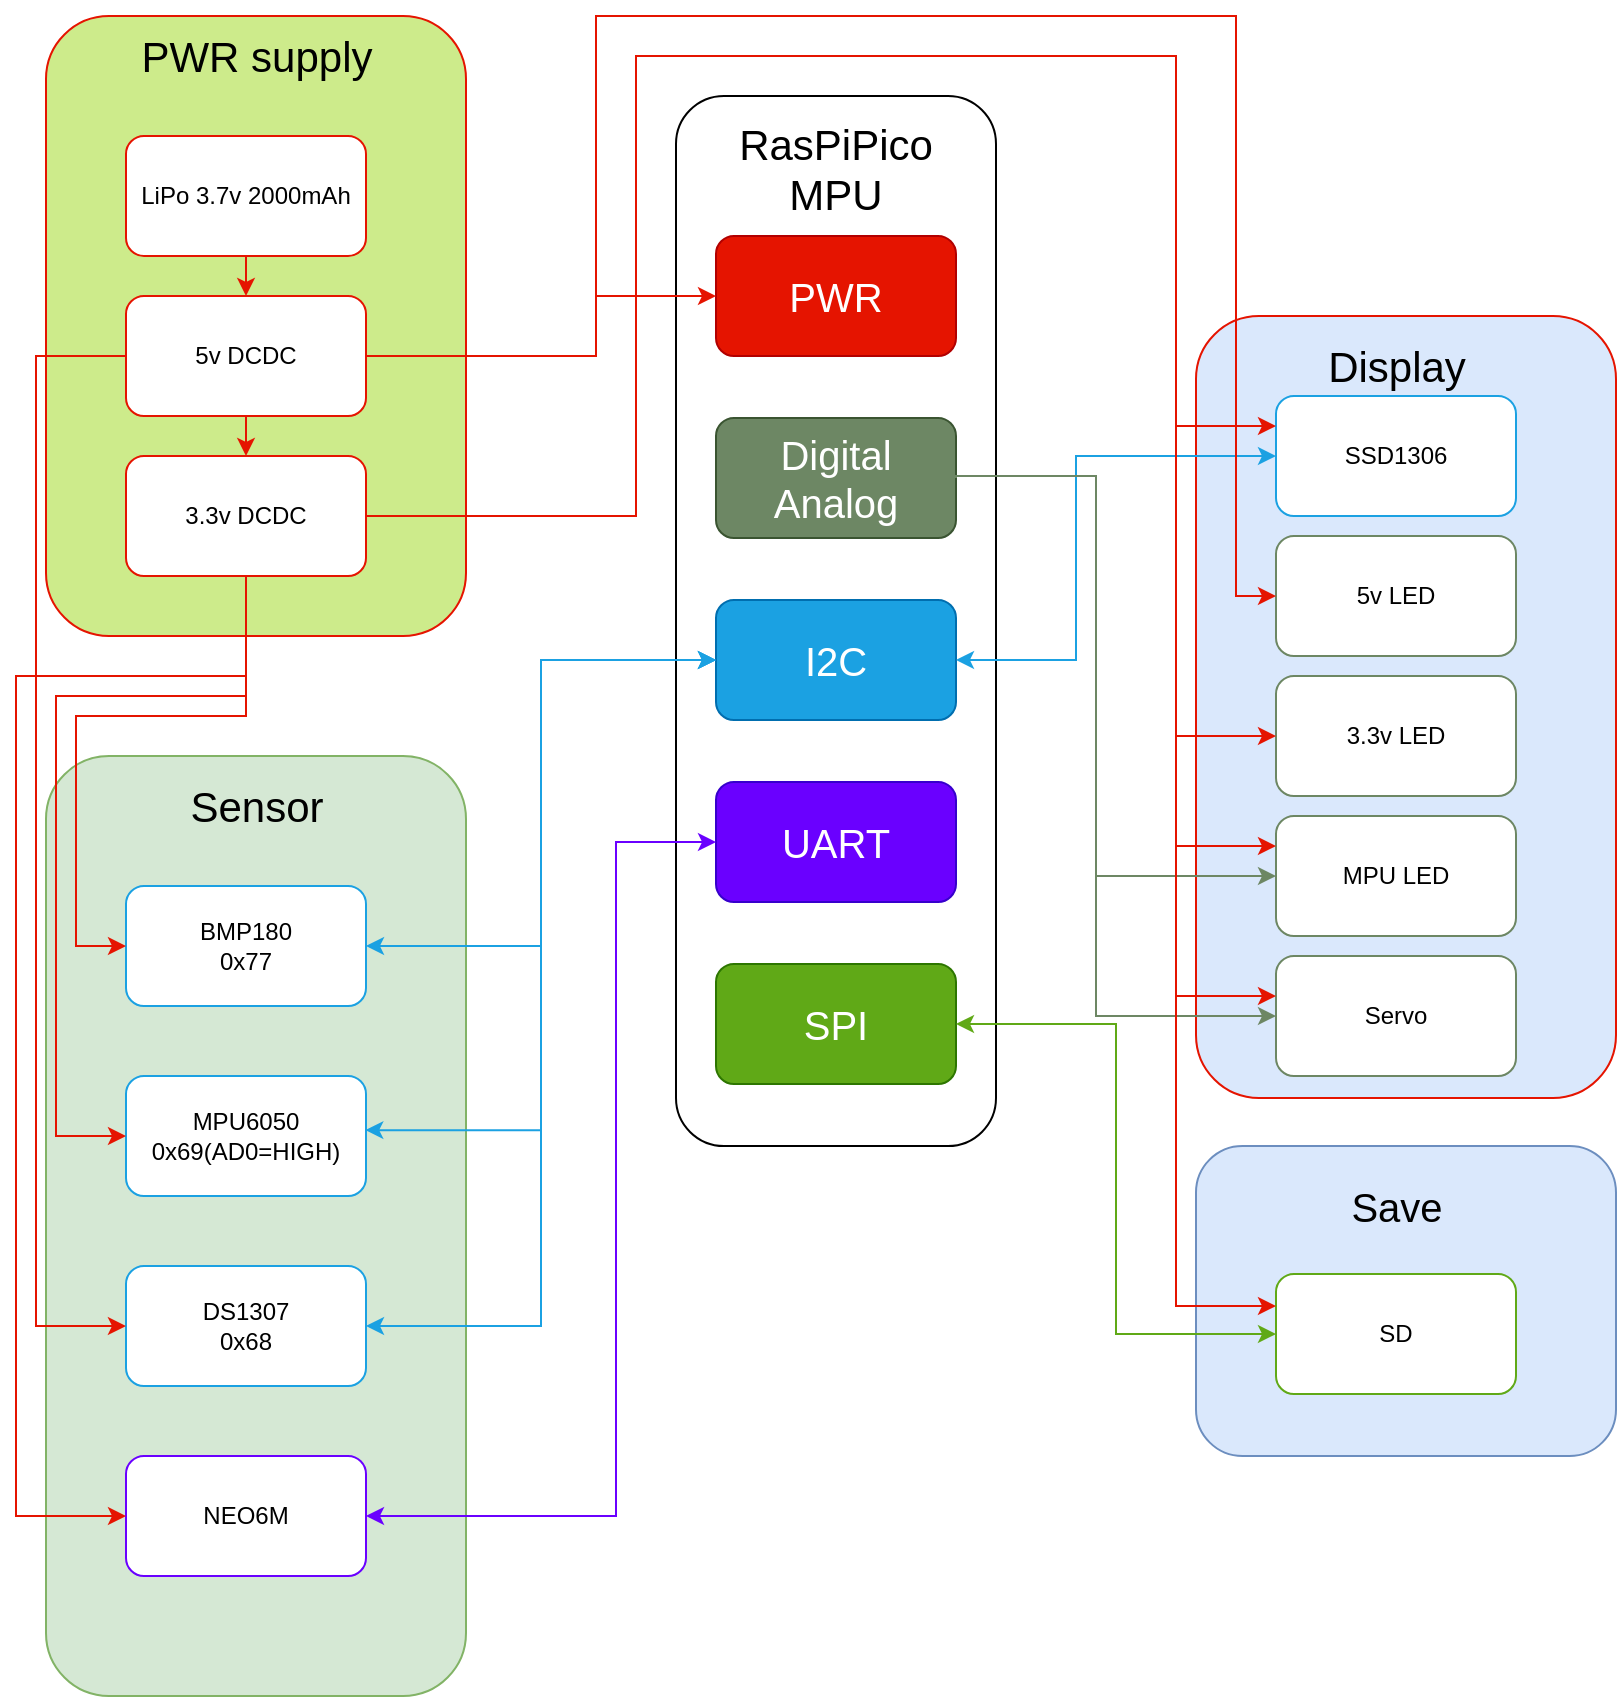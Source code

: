 <mxfile version="23.1.5" type="device">
  <diagram name="ページ1" id="B6GoNxiE4jd5mZQAr_sY">
    <mxGraphModel dx="1247" dy="248" grid="1" gridSize="10" guides="1" tooltips="1" connect="1" arrows="1" fold="1" page="1" pageScale="1" pageWidth="827" pageHeight="1169" math="0" shadow="0">
      <root>
        <mxCell id="0" />
        <mxCell id="1" parent="0" />
        <mxCell id="pZNiaZCketRprYXRvnDt-11" value="" style="rounded=1;whiteSpace=wrap;html=1;fillColor=#dae8fc;strokeColor=#6c8ebf;" vertex="1" parent="1">
          <mxGeometry x="590" y="585" width="210" height="155" as="geometry" />
        </mxCell>
        <mxCell id="pZNiaZCketRprYXRvnDt-8" value="" style="rounded=1;whiteSpace=wrap;html=1;fillColor=#dae8fc;strokeColor=#e51400;" vertex="1" parent="1">
          <mxGeometry x="590" y="170" width="210" height="391" as="geometry" />
        </mxCell>
        <mxCell id="pZNiaZCketRprYXRvnDt-7" value="" style="rounded=1;whiteSpace=wrap;html=1;fillColor=#d5e8d4;strokeColor=#82b366;movable=1;resizable=1;rotatable=1;deletable=1;editable=1;locked=0;connectable=1;" vertex="1" parent="1">
          <mxGeometry x="15" y="390" width="210" height="470" as="geometry" />
        </mxCell>
        <mxCell id="pZNiaZCketRprYXRvnDt-1" value="&lt;font style=&quot;font-size: 21px;&quot;&gt;RasPiPico&lt;br&gt;MPU&lt;br&gt;&lt;br&gt;&lt;br&gt;&lt;br&gt;&lt;br&gt;&lt;br&gt;&lt;br&gt;&lt;br&gt;&lt;br&gt;&lt;br&gt;&lt;br&gt;&lt;br&gt;&lt;br&gt;&lt;br&gt;&lt;br&gt;&lt;br&gt;&lt;br&gt;&lt;br&gt;&lt;br&gt;&lt;/font&gt;" style="rounded=1;whiteSpace=wrap;html=1;" vertex="1" parent="1">
          <mxGeometry x="330" y="60" width="160" height="525" as="geometry" />
        </mxCell>
        <mxCell id="pZNiaZCketRprYXRvnDt-2" value="BMP180&lt;br&gt;0x77" style="rounded=1;whiteSpace=wrap;html=1;strokeColor=#1ba1e2;" vertex="1" parent="1">
          <mxGeometry x="55" y="455" width="120" height="60" as="geometry" />
        </mxCell>
        <mxCell id="pZNiaZCketRprYXRvnDt-3" value="MPU6050&lt;br&gt;0x69(AD0=HIGH)" style="rounded=1;whiteSpace=wrap;html=1;strokeColor=#1ba1e2;" vertex="1" parent="1">
          <mxGeometry x="55" y="550" width="120" height="60" as="geometry" />
        </mxCell>
        <mxCell id="pZNiaZCketRprYXRvnDt-4" value="SSD1306" style="rounded=1;whiteSpace=wrap;html=1;strokeColor=#1ba1e2;" vertex="1" parent="1">
          <mxGeometry x="630" y="210" width="120" height="60" as="geometry" />
        </mxCell>
        <mxCell id="pZNiaZCketRprYXRvnDt-5" value="SD" style="rounded=1;whiteSpace=wrap;html=1;strokeColor=#60a917;" vertex="1" parent="1">
          <mxGeometry x="630" y="649" width="120" height="60" as="geometry" />
        </mxCell>
        <mxCell id="pZNiaZCketRprYXRvnDt-6" value="DS1307&lt;br&gt;0x68" style="rounded=1;whiteSpace=wrap;html=1;strokeColor=#1ba1e2;" vertex="1" parent="1">
          <mxGeometry x="55" y="645" width="120" height="60" as="geometry" />
        </mxCell>
        <mxCell id="pZNiaZCketRprYXRvnDt-9" value="Sensor" style="text;html=1;align=center;verticalAlign=middle;resizable=0;points=[];autosize=1;strokeColor=none;fillColor=none;fontSize=21;" vertex="1" parent="1">
          <mxGeometry x="75" y="395" width="90" height="40" as="geometry" />
        </mxCell>
        <mxCell id="pZNiaZCketRprYXRvnDt-10" value="Display" style="text;html=1;align=center;verticalAlign=middle;resizable=0;points=[];autosize=1;strokeColor=none;fillColor=none;fontSize=21;" vertex="1" parent="1">
          <mxGeometry x="645" y="175" width="90" height="40" as="geometry" />
        </mxCell>
        <mxCell id="pZNiaZCketRprYXRvnDt-12" value="Save" style="text;html=1;align=center;verticalAlign=middle;resizable=0;points=[];autosize=1;strokeColor=none;fillColor=none;fontSize=20;" vertex="1" parent="1">
          <mxGeometry x="655" y="595" width="70" height="40" as="geometry" />
        </mxCell>
        <mxCell id="pZNiaZCketRprYXRvnDt-13" value="5v LED" style="rounded=1;whiteSpace=wrap;html=1;strokeColor=#6d8764;" vertex="1" parent="1">
          <mxGeometry x="630" y="280" width="120" height="60" as="geometry" />
        </mxCell>
        <mxCell id="pZNiaZCketRprYXRvnDt-14" value="Servo" style="rounded=1;whiteSpace=wrap;html=1;strokeColor=#6d8764;" vertex="1" parent="1">
          <mxGeometry x="630" y="490" width="120" height="60" as="geometry" />
        </mxCell>
        <mxCell id="pZNiaZCketRprYXRvnDt-15" value="" style="rounded=1;whiteSpace=wrap;html=1;fillColor=#cdeb8b;strokeColor=#e51400;movable=1;resizable=1;rotatable=1;deletable=1;editable=1;locked=0;connectable=1;" vertex="1" parent="1">
          <mxGeometry x="15" y="20" width="210" height="310" as="geometry" />
        </mxCell>
        <mxCell id="pZNiaZCketRprYXRvnDt-16" value="PWR supply" style="text;html=1;align=center;verticalAlign=middle;resizable=0;points=[];autosize=1;strokeColor=none;fillColor=none;fontSize=21;" vertex="1" parent="1">
          <mxGeometry x="50" y="20" width="140" height="40" as="geometry" />
        </mxCell>
        <mxCell id="pZNiaZCketRprYXRvnDt-17" value="LiPo 3.7v 2000mAh" style="rounded=1;whiteSpace=wrap;html=1;strokeColor=#e51400;" vertex="1" parent="1">
          <mxGeometry x="55" y="80" width="120" height="60" as="geometry" />
        </mxCell>
        <mxCell id="pZNiaZCketRprYXRvnDt-18" value="5v DCDC" style="rounded=1;whiteSpace=wrap;html=1;strokeColor=#e51400;" vertex="1" parent="1">
          <mxGeometry x="55" y="160" width="120" height="60" as="geometry" />
        </mxCell>
        <mxCell id="pZNiaZCketRprYXRvnDt-20" value="3.3v DCDC" style="rounded=1;whiteSpace=wrap;html=1;strokeColor=#e51400;" vertex="1" parent="1">
          <mxGeometry x="55" y="240" width="120" height="60" as="geometry" />
        </mxCell>
        <mxCell id="pZNiaZCketRprYXRvnDt-23" value="&lt;font style=&quot;font-size: 20px;&quot;&gt;I2C&lt;/font&gt;" style="rounded=1;whiteSpace=wrap;html=1;fillColor=#1ba1e2;fontColor=#ffffff;strokeColor=#006EAF;" vertex="1" parent="1">
          <mxGeometry x="350" y="312" width="120" height="60" as="geometry" />
        </mxCell>
        <mxCell id="pZNiaZCketRprYXRvnDt-46" value="" style="endArrow=classic;startArrow=classic;html=1;rounded=0;edgeStyle=orthogonalEdgeStyle;exitX=0.997;exitY=0.451;exitDx=0;exitDy=0;exitPerimeter=0;entryX=0;entryY=0.5;entryDx=0;entryDy=0;strokeColor=#1ba1e2;" edge="1" parent="1" source="pZNiaZCketRprYXRvnDt-3" target="pZNiaZCketRprYXRvnDt-23">
          <mxGeometry width="50" height="50" relative="1" as="geometry">
            <mxPoint x="210" y="620" as="sourcePoint" />
            <mxPoint x="260" y="480" as="targetPoint" />
          </mxGeometry>
        </mxCell>
        <mxCell id="pZNiaZCketRprYXRvnDt-49" value="NEO6M" style="rounded=1;whiteSpace=wrap;html=1;strokeColor=#6a00ff;" vertex="1" parent="1">
          <mxGeometry x="55" y="740" width="120" height="60" as="geometry" />
        </mxCell>
        <mxCell id="pZNiaZCketRprYXRvnDt-50" value="&lt;font style=&quot;font-size: 20px;&quot;&gt;UART&lt;/font&gt;" style="rounded=1;whiteSpace=wrap;html=1;fillColor=#6a00ff;fontColor=#ffffff;strokeColor=#3700CC;" vertex="1" parent="1">
          <mxGeometry x="350" y="403" width="120" height="60" as="geometry" />
        </mxCell>
        <mxCell id="pZNiaZCketRprYXRvnDt-51" value="" style="endArrow=classic;startArrow=classic;html=1;rounded=0;edgeStyle=orthogonalEdgeStyle;exitX=1;exitY=0.5;exitDx=0;exitDy=0;entryX=0;entryY=0.5;entryDx=0;entryDy=0;strokeColor=#6a00ff;" edge="1" parent="1" source="pZNiaZCketRprYXRvnDt-49" target="pZNiaZCketRprYXRvnDt-50">
          <mxGeometry width="50" height="50" relative="1" as="geometry">
            <mxPoint x="210" y="410" as="sourcePoint" />
            <mxPoint x="260" y="360" as="targetPoint" />
            <Array as="points">
              <mxPoint x="300" y="770" />
              <mxPoint x="300" y="433" />
            </Array>
          </mxGeometry>
        </mxCell>
        <mxCell id="pZNiaZCketRprYXRvnDt-52" value="&lt;font style=&quot;font-size: 20px;&quot;&gt;SPI&lt;/font&gt;" style="rounded=1;whiteSpace=wrap;html=1;fillColor=#60a917;fontColor=#ffffff;strokeColor=#2D7600;" vertex="1" parent="1">
          <mxGeometry x="350" y="494" width="120" height="60" as="geometry" />
        </mxCell>
        <mxCell id="pZNiaZCketRprYXRvnDt-53" value="" style="endArrow=classic;startArrow=classic;html=1;rounded=0;exitX=1;exitY=0.5;exitDx=0;exitDy=0;edgeStyle=orthogonalEdgeStyle;entryX=0;entryY=0.5;entryDx=0;entryDy=0;strokeColor=#60a917;" edge="1" parent="1" source="pZNiaZCketRprYXRvnDt-52" target="pZNiaZCketRprYXRvnDt-5">
          <mxGeometry width="50" height="50" relative="1" as="geometry">
            <mxPoint x="590" y="550" as="sourcePoint" />
            <mxPoint x="640" y="500" as="targetPoint" />
          </mxGeometry>
        </mxCell>
        <mxCell id="pZNiaZCketRprYXRvnDt-54" value="&lt;span style=&quot;font-size: 20px;&quot;&gt;PWR&lt;/span&gt;" style="rounded=1;whiteSpace=wrap;html=1;fillColor=#e51400;fontColor=#ffffff;strokeColor=#B20000;" vertex="1" parent="1">
          <mxGeometry x="350" y="130" width="120" height="60" as="geometry" />
        </mxCell>
        <mxCell id="pZNiaZCketRprYXRvnDt-56" value="" style="endArrow=classic;html=1;rounded=0;exitX=0.5;exitY=1;exitDx=0;exitDy=0;entryX=0.5;entryY=0;entryDx=0;entryDy=0;strokeColor=#e51400;" edge="1" parent="1" source="pZNiaZCketRprYXRvnDt-17" target="pZNiaZCketRprYXRvnDt-18">
          <mxGeometry width="50" height="50" relative="1" as="geometry">
            <mxPoint x="300" y="260" as="sourcePoint" />
            <mxPoint x="350" y="210" as="targetPoint" />
          </mxGeometry>
        </mxCell>
        <mxCell id="pZNiaZCketRprYXRvnDt-59" value="" style="endArrow=classic;html=1;rounded=0;exitX=0.5;exitY=1;exitDx=0;exitDy=0;entryX=0.5;entryY=0;entryDx=0;entryDy=0;strokeColor=#e51400;" edge="1" parent="1" source="pZNiaZCketRprYXRvnDt-18" target="pZNiaZCketRprYXRvnDt-20">
          <mxGeometry width="50" height="50" relative="1" as="geometry">
            <mxPoint x="135" y="160" as="sourcePoint" />
            <mxPoint x="135" y="180" as="targetPoint" />
          </mxGeometry>
        </mxCell>
        <mxCell id="pZNiaZCketRprYXRvnDt-61" value="" style="endArrow=classic;html=1;rounded=0;exitX=1;exitY=0.5;exitDx=0;exitDy=0;entryX=0;entryY=0.5;entryDx=0;entryDy=0;strokeColor=#e51400;edgeStyle=orthogonalEdgeStyle;" edge="1" parent="1" source="pZNiaZCketRprYXRvnDt-18" target="pZNiaZCketRprYXRvnDt-54">
          <mxGeometry width="50" height="50" relative="1" as="geometry">
            <mxPoint x="125" y="230" as="sourcePoint" />
            <mxPoint x="125" y="250" as="targetPoint" />
            <Array as="points">
              <mxPoint x="290" y="190" />
              <mxPoint x="290" y="160" />
            </Array>
          </mxGeometry>
        </mxCell>
        <mxCell id="pZNiaZCketRprYXRvnDt-62" value="&lt;span style=&quot;font-size: 20px;&quot;&gt;Digital&lt;br&gt;Analog&lt;br&gt;&lt;/span&gt;" style="rounded=1;whiteSpace=wrap;html=1;fillColor=#6d8764;fontColor=#ffffff;strokeColor=#3A5431;" vertex="1" parent="1">
          <mxGeometry x="350" y="221" width="120" height="60" as="geometry" />
        </mxCell>
        <mxCell id="pZNiaZCketRprYXRvnDt-66" value="" style="endArrow=classic;html=1;rounded=0;exitX=0.5;exitY=1;exitDx=0;exitDy=0;entryX=0;entryY=0.5;entryDx=0;entryDy=0;strokeColor=#e51400;edgeStyle=orthogonalEdgeStyle;" edge="1" parent="1" source="pZNiaZCketRprYXRvnDt-20" target="pZNiaZCketRprYXRvnDt-2">
          <mxGeometry width="50" height="50" relative="1" as="geometry">
            <mxPoint x="205" y="220" as="sourcePoint" />
            <mxPoint x="380" y="190" as="targetPoint" />
            <Array as="points">
              <mxPoint x="115" y="370" />
              <mxPoint x="30" y="370" />
              <mxPoint x="30" y="485" />
            </Array>
          </mxGeometry>
        </mxCell>
        <mxCell id="pZNiaZCketRprYXRvnDt-67" value="" style="endArrow=classic;html=1;rounded=0;exitX=0.5;exitY=1;exitDx=0;exitDy=0;strokeColor=#e51400;edgeStyle=orthogonalEdgeStyle;entryX=0;entryY=0.5;entryDx=0;entryDy=0;movable=0;resizable=0;rotatable=0;deletable=0;editable=0;locked=1;connectable=0;" edge="1" parent="1" source="pZNiaZCketRprYXRvnDt-20" target="pZNiaZCketRprYXRvnDt-49">
          <mxGeometry width="50" height="50" relative="1" as="geometry">
            <mxPoint x="125" y="310" as="sourcePoint" />
            <mxPoint y="680.485" as="targetPoint" />
            <Array as="points">
              <mxPoint x="115" y="350" />
              <mxPoint y="350" />
              <mxPoint y="770" />
            </Array>
          </mxGeometry>
        </mxCell>
        <mxCell id="pZNiaZCketRprYXRvnDt-70" value="" style="endArrow=classic;html=1;rounded=0;exitX=0.5;exitY=1;exitDx=0;exitDy=0;entryX=0;entryY=0.5;entryDx=0;entryDy=0;strokeColor=#e51400;edgeStyle=orthogonalEdgeStyle;" edge="1" parent="1" source="pZNiaZCketRprYXRvnDt-20" target="pZNiaZCketRprYXRvnDt-3">
          <mxGeometry width="50" height="50" relative="1" as="geometry">
            <mxPoint x="145" y="330" as="sourcePoint" />
            <mxPoint x="85" y="515" as="targetPoint" />
            <Array as="points">
              <mxPoint x="115" y="360" />
              <mxPoint x="20" y="360" />
              <mxPoint x="20" y="580" />
            </Array>
          </mxGeometry>
        </mxCell>
        <mxCell id="pZNiaZCketRprYXRvnDt-72" value="" style="endArrow=classic;startArrow=classic;html=1;rounded=0;edgeStyle=orthogonalEdgeStyle;exitX=1;exitY=0.5;exitDx=0;exitDy=0;entryX=0;entryY=0.5;entryDx=0;entryDy=0;strokeColor=#1ba1e2;" edge="1" parent="1" source="pZNiaZCketRprYXRvnDt-6" target="pZNiaZCketRprYXRvnDt-23">
          <mxGeometry width="50" height="50" relative="1" as="geometry">
            <mxPoint x="185" y="587" as="sourcePoint" />
            <mxPoint x="360" y="390" as="targetPoint" />
          </mxGeometry>
        </mxCell>
        <mxCell id="pZNiaZCketRprYXRvnDt-73" value="" style="endArrow=classic;startArrow=classic;html=1;rounded=0;edgeStyle=orthogonalEdgeStyle;exitX=1;exitY=0.5;exitDx=0;exitDy=0;entryX=0;entryY=0.5;entryDx=0;entryDy=0;strokeColor=#1ba1e2;" edge="1" parent="1" source="pZNiaZCketRprYXRvnDt-2" target="pZNiaZCketRprYXRvnDt-23">
          <mxGeometry width="50" height="50" relative="1" as="geometry">
            <mxPoint x="190" y="487" as="sourcePoint" />
            <mxPoint x="365" y="290" as="targetPoint" />
          </mxGeometry>
        </mxCell>
        <mxCell id="pZNiaZCketRprYXRvnDt-74" value="" style="endArrow=classic;startArrow=classic;html=1;rounded=0;edgeStyle=orthogonalEdgeStyle;exitX=1;exitY=0.5;exitDx=0;exitDy=0;entryX=0;entryY=0.5;entryDx=0;entryDy=0;strokeColor=#1ba1e2;" edge="1" parent="1" source="pZNiaZCketRprYXRvnDt-23" target="pZNiaZCketRprYXRvnDt-4">
          <mxGeometry width="50" height="50" relative="1" as="geometry">
            <mxPoint x="490" y="367" as="sourcePoint" />
            <mxPoint x="665" y="170" as="targetPoint" />
            <Array as="points">
              <mxPoint x="530" y="342" />
              <mxPoint x="530" y="240" />
            </Array>
          </mxGeometry>
        </mxCell>
        <mxCell id="pZNiaZCketRprYXRvnDt-79" value="" style="endArrow=classic;html=1;rounded=0;exitX=1;exitY=0.5;exitDx=0;exitDy=0;edgeStyle=orthogonalEdgeStyle;entryX=0;entryY=0.5;entryDx=0;entryDy=0;strokeColor=#6d8764;" edge="1" parent="1" source="pZNiaZCketRprYXRvnDt-62" target="pZNiaZCketRprYXRvnDt-14">
          <mxGeometry width="50" height="50" relative="1" as="geometry">
            <mxPoint x="484.5" y="322" as="sourcePoint" />
            <mxPoint x="644.5" y="350" as="targetPoint" />
            <Array as="points">
              <mxPoint x="470" y="250" />
              <mxPoint x="540" y="250" />
              <mxPoint x="540" y="520" />
            </Array>
          </mxGeometry>
        </mxCell>
        <mxCell id="pZNiaZCketRprYXRvnDt-81" value="MPU LED" style="rounded=1;whiteSpace=wrap;html=1;strokeColor=#6d8764;" vertex="1" parent="1">
          <mxGeometry x="630" y="420" width="120" height="60" as="geometry" />
        </mxCell>
        <mxCell id="pZNiaZCketRprYXRvnDt-82" value="3.3v LED" style="rounded=1;whiteSpace=wrap;html=1;strokeColor=#6d8764;" vertex="1" parent="1">
          <mxGeometry x="630" y="350" width="120" height="60" as="geometry" />
        </mxCell>
        <mxCell id="pZNiaZCketRprYXRvnDt-83" value="" style="endArrow=classic;html=1;rounded=0;exitX=1;exitY=0.5;exitDx=0;exitDy=0;edgeStyle=orthogonalEdgeStyle;entryX=0;entryY=0.5;entryDx=0;entryDy=0;strokeColor=#6d8764;" edge="1" parent="1" source="pZNiaZCketRprYXRvnDt-62" target="pZNiaZCketRprYXRvnDt-81">
          <mxGeometry width="50" height="50" relative="1" as="geometry">
            <mxPoint x="480" y="311" as="sourcePoint" />
            <mxPoint x="640" y="530" as="targetPoint" />
            <Array as="points">
              <mxPoint x="470" y="250" />
              <mxPoint x="540" y="250" />
              <mxPoint x="540" y="450" />
            </Array>
          </mxGeometry>
        </mxCell>
        <mxCell id="pZNiaZCketRprYXRvnDt-87" value="" style="endArrow=classic;html=1;rounded=0;exitX=1;exitY=0.5;exitDx=0;exitDy=0;strokeColor=#e51400;edgeStyle=orthogonalEdgeStyle;entryX=0;entryY=0.5;entryDx=0;entryDy=0;" edge="1" parent="1" source="pZNiaZCketRprYXRvnDt-18" target="pZNiaZCketRprYXRvnDt-13">
          <mxGeometry width="50" height="50" relative="1" as="geometry">
            <mxPoint x="200" y="219.5" as="sourcePoint" />
            <mxPoint x="590" y="70" as="targetPoint" />
            <Array as="points">
              <mxPoint x="290" y="190" />
              <mxPoint x="290" y="20" />
              <mxPoint x="610" y="20" />
              <mxPoint x="610" y="310" />
            </Array>
          </mxGeometry>
        </mxCell>
        <mxCell id="pZNiaZCketRprYXRvnDt-88" value="" style="endArrow=classic;html=1;rounded=0;exitX=1;exitY=0.5;exitDx=0;exitDy=0;strokeColor=#e51400;edgeStyle=orthogonalEdgeStyle;entryX=0;entryY=0.5;entryDx=0;entryDy=0;" edge="1" parent="1" source="pZNiaZCketRprYXRvnDt-20" target="pZNiaZCketRprYXRvnDt-82">
          <mxGeometry width="50" height="50" relative="1" as="geometry">
            <mxPoint x="195" y="210" as="sourcePoint" />
            <mxPoint x="560" y="370" as="targetPoint" />
            <Array as="points">
              <mxPoint x="310" y="270" />
              <mxPoint x="310" y="40" />
              <mxPoint x="580" y="40" />
              <mxPoint x="580" y="380" />
            </Array>
          </mxGeometry>
        </mxCell>
        <mxCell id="pZNiaZCketRprYXRvnDt-89" value="" style="endArrow=classic;html=1;rounded=0;edgeStyle=orthogonalEdgeStyle;entryX=0;entryY=0.25;entryDx=0;entryDy=0;strokeColor=#e51400;" edge="1" parent="1" target="pZNiaZCketRprYXRvnDt-81">
          <mxGeometry width="50" height="50" relative="1" as="geometry">
            <mxPoint x="580" y="380" as="sourcePoint" />
            <mxPoint x="530" y="340" as="targetPoint" />
            <Array as="points">
              <mxPoint x="580" y="435" />
            </Array>
          </mxGeometry>
        </mxCell>
        <mxCell id="pZNiaZCketRprYXRvnDt-90" value="" style="endArrow=classic;html=1;rounded=0;edgeStyle=orthogonalEdgeStyle;entryX=0;entryY=0.25;entryDx=0;entryDy=0;strokeColor=#e51400;" edge="1" parent="1">
          <mxGeometry width="50" height="50" relative="1" as="geometry">
            <mxPoint x="580" y="430" as="sourcePoint" />
            <mxPoint x="630" y="510" as="targetPoint" />
            <Array as="points">
              <mxPoint x="580" y="510" />
            </Array>
          </mxGeometry>
        </mxCell>
        <mxCell id="pZNiaZCketRprYXRvnDt-91" value="" style="endArrow=classic;html=1;rounded=0;edgeStyle=orthogonalEdgeStyle;entryX=0;entryY=0.25;entryDx=0;entryDy=0;strokeColor=#e51400;" edge="1" parent="1">
          <mxGeometry width="50" height="50" relative="1" as="geometry">
            <mxPoint x="580" y="170" as="sourcePoint" />
            <mxPoint x="630" y="225" as="targetPoint" />
            <Array as="points">
              <mxPoint x="580" y="225" />
            </Array>
          </mxGeometry>
        </mxCell>
        <mxCell id="pZNiaZCketRprYXRvnDt-92" value="" style="endArrow=classic;html=1;rounded=0;edgeStyle=orthogonalEdgeStyle;entryX=0;entryY=0.25;entryDx=0;entryDy=0;strokeColor=#e51400;" edge="1" parent="1">
          <mxGeometry width="50" height="50" relative="1" as="geometry">
            <mxPoint x="590" y="510" as="sourcePoint" />
            <mxPoint x="630" y="665" as="targetPoint" />
            <Array as="points">
              <mxPoint x="580" y="665" />
            </Array>
          </mxGeometry>
        </mxCell>
        <mxCell id="pZNiaZCketRprYXRvnDt-93" value="" style="endArrow=classic;html=1;rounded=0;exitX=0;exitY=0.5;exitDx=0;exitDy=0;entryX=0;entryY=0.5;entryDx=0;entryDy=0;strokeColor=#e51400;edgeStyle=orthogonalEdgeStyle;" edge="1" parent="1" source="pZNiaZCketRprYXRvnDt-18">
          <mxGeometry width="50" height="50" relative="1" as="geometry">
            <mxPoint x="114.97" y="395" as="sourcePoint" />
            <mxPoint x="54.97" y="675" as="targetPoint" />
            <Array as="points">
              <mxPoint x="10" y="190" />
              <mxPoint x="10" y="675" />
            </Array>
          </mxGeometry>
        </mxCell>
      </root>
    </mxGraphModel>
  </diagram>
</mxfile>
